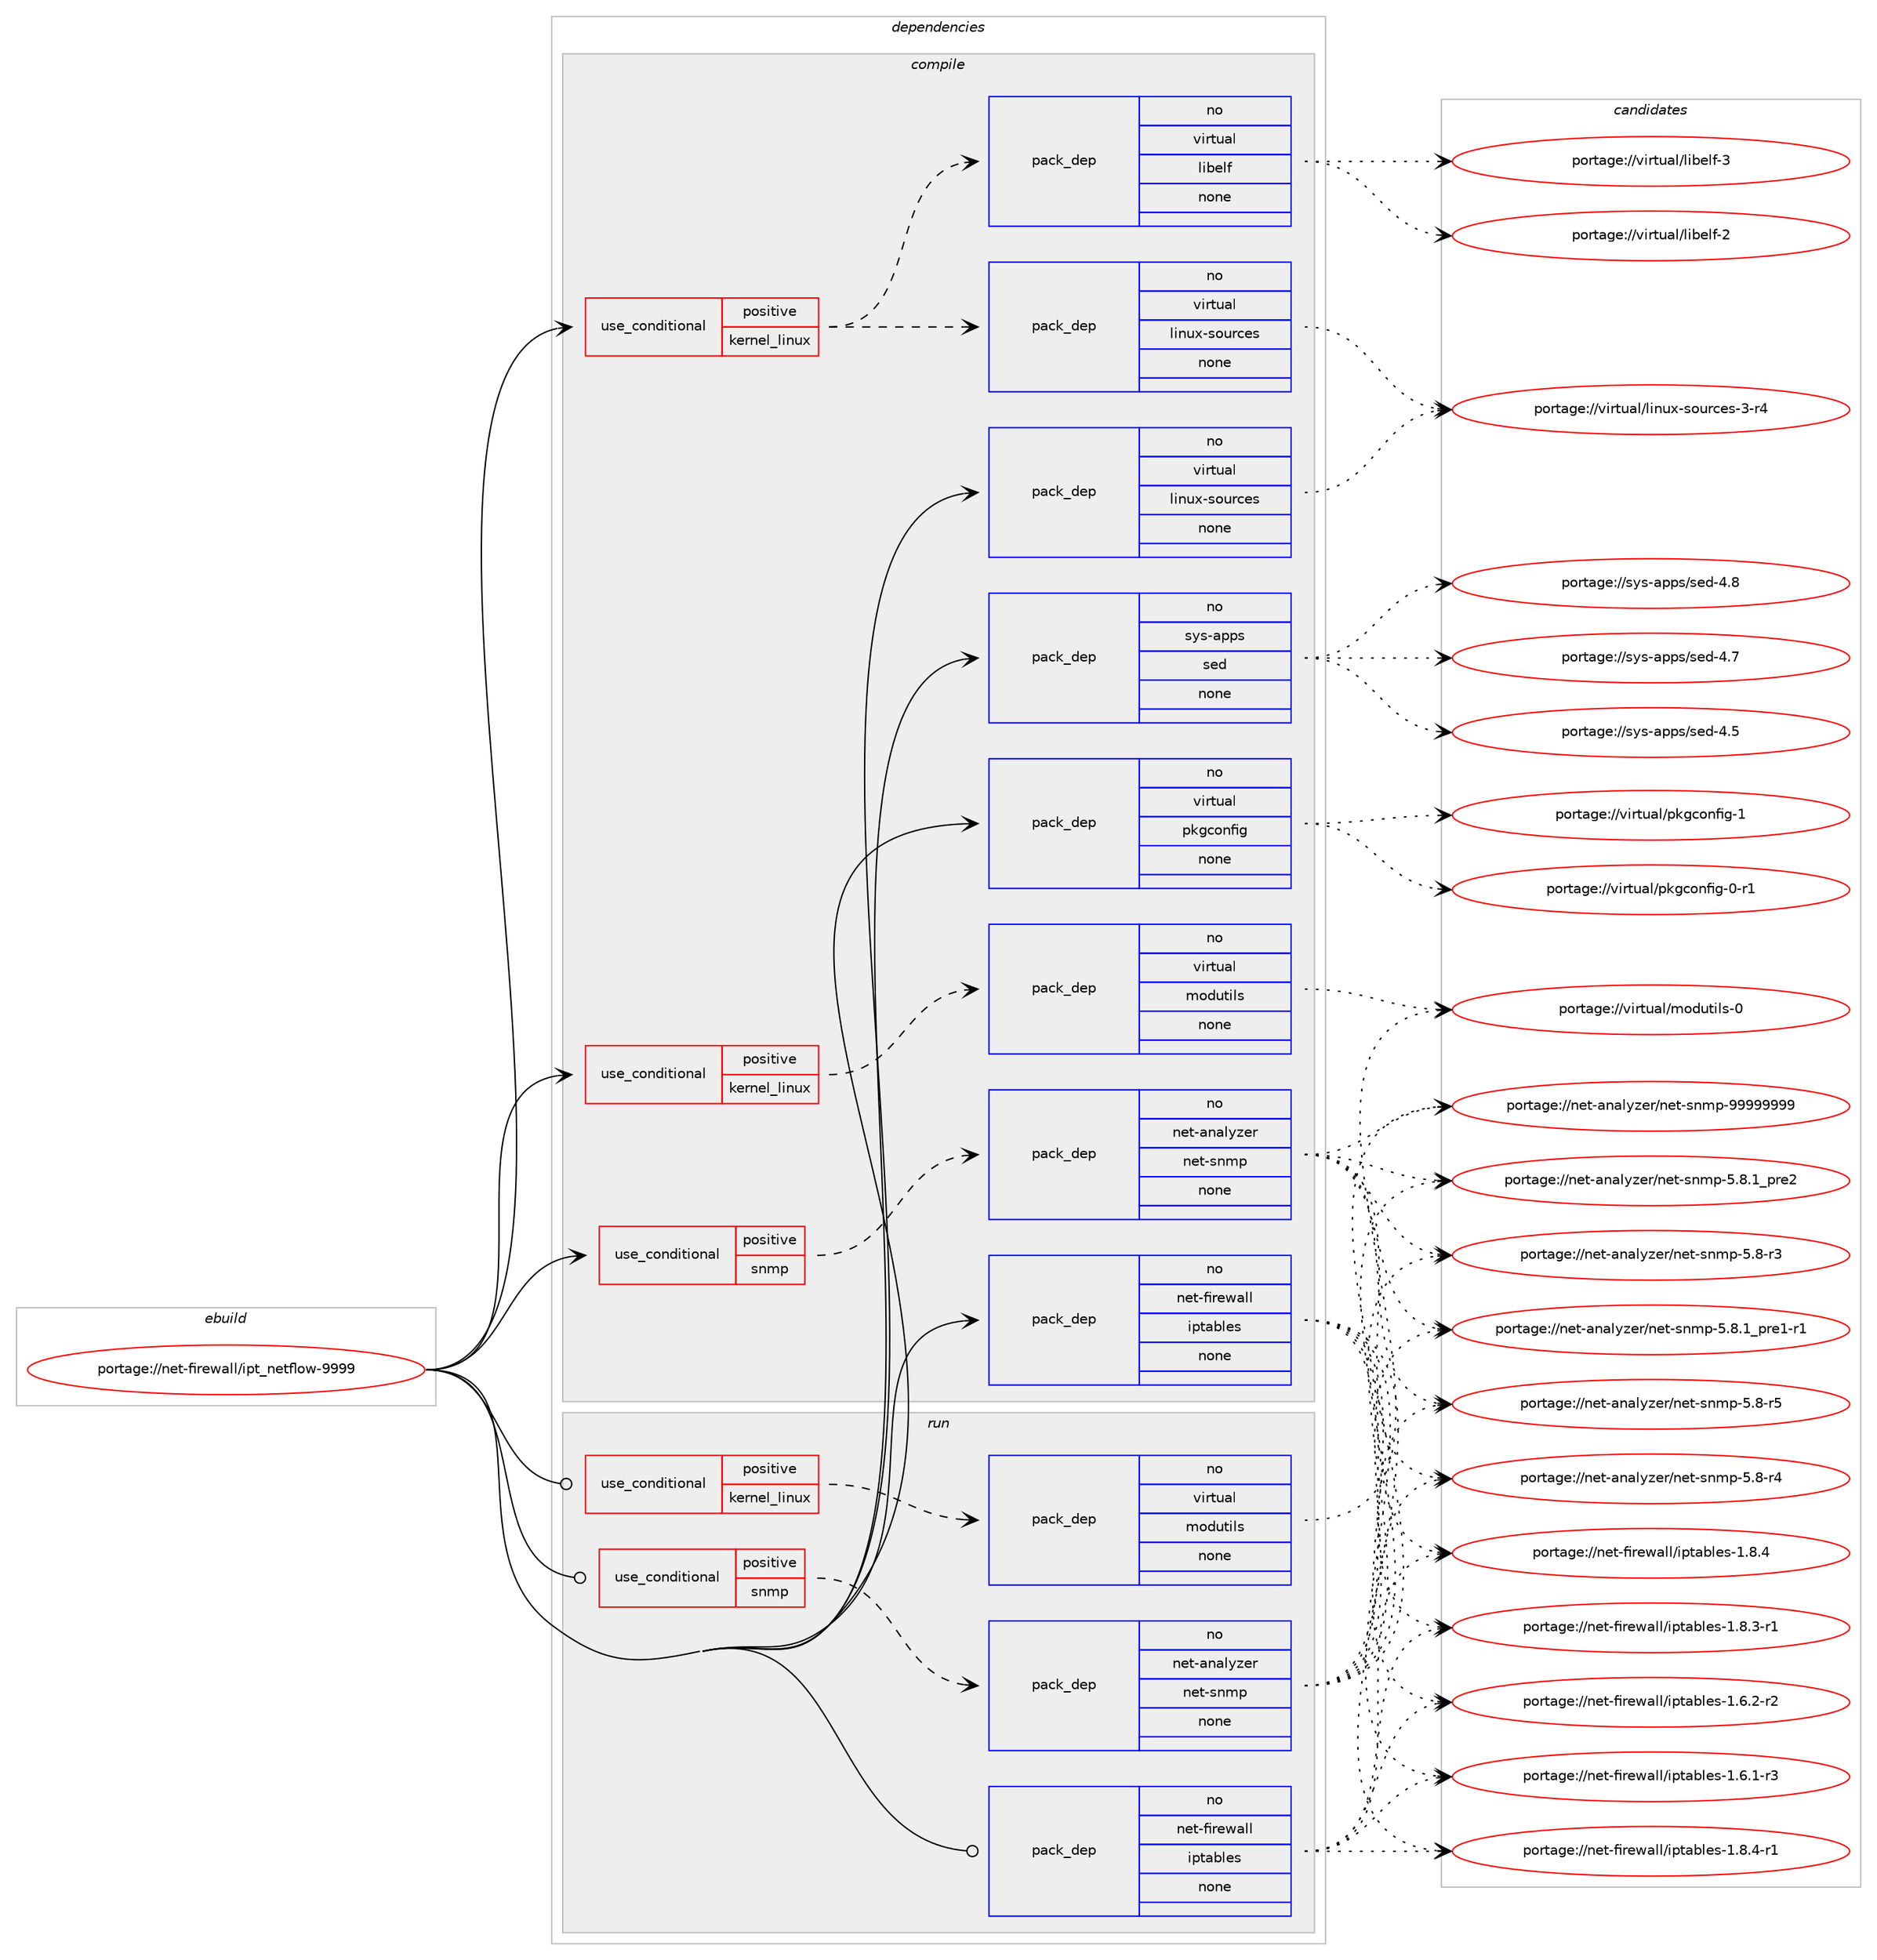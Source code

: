 digraph prolog {

# *************
# Graph options
# *************

newrank=true;
concentrate=true;
compound=true;
graph [rankdir=LR,fontname=Helvetica,fontsize=10,ranksep=1.5];#, ranksep=2.5, nodesep=0.2];
edge  [arrowhead=vee];
node  [fontname=Helvetica,fontsize=10];

# **********
# The ebuild
# **********

subgraph cluster_leftcol {
color=gray;
rank=same;
label=<<i>ebuild</i>>;
id [label="portage://net-firewall/ipt_netflow-9999", color=red, width=4, href="../net-firewall/ipt_netflow-9999.svg"];
}

# ****************
# The dependencies
# ****************

subgraph cluster_midcol {
color=gray;
label=<<i>dependencies</i>>;
subgraph cluster_compile {
fillcolor="#eeeeee";
style=filled;
label=<<i>compile</i>>;
subgraph cond4252 {
dependency24671 [label=<<TABLE BORDER="0" CELLBORDER="1" CELLSPACING="0" CELLPADDING="4"><TR><TD ROWSPAN="3" CELLPADDING="10">use_conditional</TD></TR><TR><TD>positive</TD></TR><TR><TD>kernel_linux</TD></TR></TABLE>>, shape=none, color=red];
subgraph pack20041 {
dependency24672 [label=<<TABLE BORDER="0" CELLBORDER="1" CELLSPACING="0" CELLPADDING="4" WIDTH="220"><TR><TD ROWSPAN="6" CELLPADDING="30">pack_dep</TD></TR><TR><TD WIDTH="110">no</TD></TR><TR><TD>virtual</TD></TR><TR><TD>linux-sources</TD></TR><TR><TD>none</TD></TR><TR><TD></TD></TR></TABLE>>, shape=none, color=blue];
}
dependency24671:e -> dependency24672:w [weight=20,style="dashed",arrowhead="vee"];
subgraph pack20042 {
dependency24673 [label=<<TABLE BORDER="0" CELLBORDER="1" CELLSPACING="0" CELLPADDING="4" WIDTH="220"><TR><TD ROWSPAN="6" CELLPADDING="30">pack_dep</TD></TR><TR><TD WIDTH="110">no</TD></TR><TR><TD>virtual</TD></TR><TR><TD>libelf</TD></TR><TR><TD>none</TD></TR><TR><TD></TD></TR></TABLE>>, shape=none, color=blue];
}
dependency24671:e -> dependency24673:w [weight=20,style="dashed",arrowhead="vee"];
}
id:e -> dependency24671:w [weight=20,style="solid",arrowhead="vee"];
subgraph cond4253 {
dependency24674 [label=<<TABLE BORDER="0" CELLBORDER="1" CELLSPACING="0" CELLPADDING="4"><TR><TD ROWSPAN="3" CELLPADDING="10">use_conditional</TD></TR><TR><TD>positive</TD></TR><TR><TD>kernel_linux</TD></TR></TABLE>>, shape=none, color=red];
subgraph pack20043 {
dependency24675 [label=<<TABLE BORDER="0" CELLBORDER="1" CELLSPACING="0" CELLPADDING="4" WIDTH="220"><TR><TD ROWSPAN="6" CELLPADDING="30">pack_dep</TD></TR><TR><TD WIDTH="110">no</TD></TR><TR><TD>virtual</TD></TR><TR><TD>modutils</TD></TR><TR><TD>none</TD></TR><TR><TD></TD></TR></TABLE>>, shape=none, color=blue];
}
dependency24674:e -> dependency24675:w [weight=20,style="dashed",arrowhead="vee"];
}
id:e -> dependency24674:w [weight=20,style="solid",arrowhead="vee"];
subgraph cond4254 {
dependency24676 [label=<<TABLE BORDER="0" CELLBORDER="1" CELLSPACING="0" CELLPADDING="4"><TR><TD ROWSPAN="3" CELLPADDING="10">use_conditional</TD></TR><TR><TD>positive</TD></TR><TR><TD>snmp</TD></TR></TABLE>>, shape=none, color=red];
subgraph pack20044 {
dependency24677 [label=<<TABLE BORDER="0" CELLBORDER="1" CELLSPACING="0" CELLPADDING="4" WIDTH="220"><TR><TD ROWSPAN="6" CELLPADDING="30">pack_dep</TD></TR><TR><TD WIDTH="110">no</TD></TR><TR><TD>net-analyzer</TD></TR><TR><TD>net-snmp</TD></TR><TR><TD>none</TD></TR><TR><TD></TD></TR></TABLE>>, shape=none, color=blue];
}
dependency24676:e -> dependency24677:w [weight=20,style="dashed",arrowhead="vee"];
}
id:e -> dependency24676:w [weight=20,style="solid",arrowhead="vee"];
subgraph pack20045 {
dependency24678 [label=<<TABLE BORDER="0" CELLBORDER="1" CELLSPACING="0" CELLPADDING="4" WIDTH="220"><TR><TD ROWSPAN="6" CELLPADDING="30">pack_dep</TD></TR><TR><TD WIDTH="110">no</TD></TR><TR><TD>net-firewall</TD></TR><TR><TD>iptables</TD></TR><TR><TD>none</TD></TR><TR><TD></TD></TR></TABLE>>, shape=none, color=blue];
}
id:e -> dependency24678:w [weight=20,style="solid",arrowhead="vee"];
subgraph pack20046 {
dependency24679 [label=<<TABLE BORDER="0" CELLBORDER="1" CELLSPACING="0" CELLPADDING="4" WIDTH="220"><TR><TD ROWSPAN="6" CELLPADDING="30">pack_dep</TD></TR><TR><TD WIDTH="110">no</TD></TR><TR><TD>sys-apps</TD></TR><TR><TD>sed</TD></TR><TR><TD>none</TD></TR><TR><TD></TD></TR></TABLE>>, shape=none, color=blue];
}
id:e -> dependency24679:w [weight=20,style="solid",arrowhead="vee"];
subgraph pack20047 {
dependency24680 [label=<<TABLE BORDER="0" CELLBORDER="1" CELLSPACING="0" CELLPADDING="4" WIDTH="220"><TR><TD ROWSPAN="6" CELLPADDING="30">pack_dep</TD></TR><TR><TD WIDTH="110">no</TD></TR><TR><TD>virtual</TD></TR><TR><TD>linux-sources</TD></TR><TR><TD>none</TD></TR><TR><TD></TD></TR></TABLE>>, shape=none, color=blue];
}
id:e -> dependency24680:w [weight=20,style="solid",arrowhead="vee"];
subgraph pack20048 {
dependency24681 [label=<<TABLE BORDER="0" CELLBORDER="1" CELLSPACING="0" CELLPADDING="4" WIDTH="220"><TR><TD ROWSPAN="6" CELLPADDING="30">pack_dep</TD></TR><TR><TD WIDTH="110">no</TD></TR><TR><TD>virtual</TD></TR><TR><TD>pkgconfig</TD></TR><TR><TD>none</TD></TR><TR><TD></TD></TR></TABLE>>, shape=none, color=blue];
}
id:e -> dependency24681:w [weight=20,style="solid",arrowhead="vee"];
}
subgraph cluster_compileandrun {
fillcolor="#eeeeee";
style=filled;
label=<<i>compile and run</i>>;
}
subgraph cluster_run {
fillcolor="#eeeeee";
style=filled;
label=<<i>run</i>>;
subgraph cond4255 {
dependency24682 [label=<<TABLE BORDER="0" CELLBORDER="1" CELLSPACING="0" CELLPADDING="4"><TR><TD ROWSPAN="3" CELLPADDING="10">use_conditional</TD></TR><TR><TD>positive</TD></TR><TR><TD>kernel_linux</TD></TR></TABLE>>, shape=none, color=red];
subgraph pack20049 {
dependency24683 [label=<<TABLE BORDER="0" CELLBORDER="1" CELLSPACING="0" CELLPADDING="4" WIDTH="220"><TR><TD ROWSPAN="6" CELLPADDING="30">pack_dep</TD></TR><TR><TD WIDTH="110">no</TD></TR><TR><TD>virtual</TD></TR><TR><TD>modutils</TD></TR><TR><TD>none</TD></TR><TR><TD></TD></TR></TABLE>>, shape=none, color=blue];
}
dependency24682:e -> dependency24683:w [weight=20,style="dashed",arrowhead="vee"];
}
id:e -> dependency24682:w [weight=20,style="solid",arrowhead="odot"];
subgraph cond4256 {
dependency24684 [label=<<TABLE BORDER="0" CELLBORDER="1" CELLSPACING="0" CELLPADDING="4"><TR><TD ROWSPAN="3" CELLPADDING="10">use_conditional</TD></TR><TR><TD>positive</TD></TR><TR><TD>snmp</TD></TR></TABLE>>, shape=none, color=red];
subgraph pack20050 {
dependency24685 [label=<<TABLE BORDER="0" CELLBORDER="1" CELLSPACING="0" CELLPADDING="4" WIDTH="220"><TR><TD ROWSPAN="6" CELLPADDING="30">pack_dep</TD></TR><TR><TD WIDTH="110">no</TD></TR><TR><TD>net-analyzer</TD></TR><TR><TD>net-snmp</TD></TR><TR><TD>none</TD></TR><TR><TD></TD></TR></TABLE>>, shape=none, color=blue];
}
dependency24684:e -> dependency24685:w [weight=20,style="dashed",arrowhead="vee"];
}
id:e -> dependency24684:w [weight=20,style="solid",arrowhead="odot"];
subgraph pack20051 {
dependency24686 [label=<<TABLE BORDER="0" CELLBORDER="1" CELLSPACING="0" CELLPADDING="4" WIDTH="220"><TR><TD ROWSPAN="6" CELLPADDING="30">pack_dep</TD></TR><TR><TD WIDTH="110">no</TD></TR><TR><TD>net-firewall</TD></TR><TR><TD>iptables</TD></TR><TR><TD>none</TD></TR><TR><TD></TD></TR></TABLE>>, shape=none, color=blue];
}
id:e -> dependency24686:w [weight=20,style="solid",arrowhead="odot"];
}
}

# **************
# The candidates
# **************

subgraph cluster_choices {
rank=same;
color=gray;
label=<<i>candidates</i>>;

subgraph choice20041 {
color=black;
nodesep=1;
choice1181051141161179710847108105110117120451151111171149910111545514511452 [label="portage://virtual/linux-sources-3-r4", color=red, width=4,href="../virtual/linux-sources-3-r4.svg"];
dependency24672:e -> choice1181051141161179710847108105110117120451151111171149910111545514511452:w [style=dotted,weight="100"];
}
subgraph choice20042 {
color=black;
nodesep=1;
choice1181051141161179710847108105981011081024551 [label="portage://virtual/libelf-3", color=red, width=4,href="../virtual/libelf-3.svg"];
choice1181051141161179710847108105981011081024550 [label="portage://virtual/libelf-2", color=red, width=4,href="../virtual/libelf-2.svg"];
dependency24673:e -> choice1181051141161179710847108105981011081024551:w [style=dotted,weight="100"];
dependency24673:e -> choice1181051141161179710847108105981011081024550:w [style=dotted,weight="100"];
}
subgraph choice20043 {
color=black;
nodesep=1;
choice11810511411611797108471091111001171161051081154548 [label="portage://virtual/modutils-0", color=red, width=4,href="../virtual/modutils-0.svg"];
dependency24675:e -> choice11810511411611797108471091111001171161051081154548:w [style=dotted,weight="100"];
}
subgraph choice20044 {
color=black;
nodesep=1;
choice1101011164597110971081211221011144711010111645115110109112455757575757575757 [label="portage://net-analyzer/net-snmp-99999999", color=red, width=4,href="../net-analyzer/net-snmp-99999999.svg"];
choice11010111645971109710812112210111447110101116451151101091124553465646499511211410150 [label="portage://net-analyzer/net-snmp-5.8.1_pre2", color=red, width=4,href="../net-analyzer/net-snmp-5.8.1_pre2.svg"];
choice110101116459711097108121122101114471101011164511511010911245534656464995112114101494511449 [label="portage://net-analyzer/net-snmp-5.8.1_pre1-r1", color=red, width=4,href="../net-analyzer/net-snmp-5.8.1_pre1-r1.svg"];
choice1101011164597110971081211221011144711010111645115110109112455346564511453 [label="portage://net-analyzer/net-snmp-5.8-r5", color=red, width=4,href="../net-analyzer/net-snmp-5.8-r5.svg"];
choice1101011164597110971081211221011144711010111645115110109112455346564511452 [label="portage://net-analyzer/net-snmp-5.8-r4", color=red, width=4,href="../net-analyzer/net-snmp-5.8-r4.svg"];
choice1101011164597110971081211221011144711010111645115110109112455346564511451 [label="portage://net-analyzer/net-snmp-5.8-r3", color=red, width=4,href="../net-analyzer/net-snmp-5.8-r3.svg"];
dependency24677:e -> choice1101011164597110971081211221011144711010111645115110109112455757575757575757:w [style=dotted,weight="100"];
dependency24677:e -> choice11010111645971109710812112210111447110101116451151101091124553465646499511211410150:w [style=dotted,weight="100"];
dependency24677:e -> choice110101116459711097108121122101114471101011164511511010911245534656464995112114101494511449:w [style=dotted,weight="100"];
dependency24677:e -> choice1101011164597110971081211221011144711010111645115110109112455346564511453:w [style=dotted,weight="100"];
dependency24677:e -> choice1101011164597110971081211221011144711010111645115110109112455346564511452:w [style=dotted,weight="100"];
dependency24677:e -> choice1101011164597110971081211221011144711010111645115110109112455346564511451:w [style=dotted,weight="100"];
}
subgraph choice20045 {
color=black;
nodesep=1;
choice11010111645102105114101119971081084710511211697981081011154549465646524511449 [label="portage://net-firewall/iptables-1.8.4-r1", color=red, width=4,href="../net-firewall/iptables-1.8.4-r1.svg"];
choice1101011164510210511410111997108108471051121169798108101115454946564652 [label="portage://net-firewall/iptables-1.8.4", color=red, width=4,href="../net-firewall/iptables-1.8.4.svg"];
choice11010111645102105114101119971081084710511211697981081011154549465646514511449 [label="portage://net-firewall/iptables-1.8.3-r1", color=red, width=4,href="../net-firewall/iptables-1.8.3-r1.svg"];
choice11010111645102105114101119971081084710511211697981081011154549465446504511450 [label="portage://net-firewall/iptables-1.6.2-r2", color=red, width=4,href="../net-firewall/iptables-1.6.2-r2.svg"];
choice11010111645102105114101119971081084710511211697981081011154549465446494511451 [label="portage://net-firewall/iptables-1.6.1-r3", color=red, width=4,href="../net-firewall/iptables-1.6.1-r3.svg"];
dependency24678:e -> choice11010111645102105114101119971081084710511211697981081011154549465646524511449:w [style=dotted,weight="100"];
dependency24678:e -> choice1101011164510210511410111997108108471051121169798108101115454946564652:w [style=dotted,weight="100"];
dependency24678:e -> choice11010111645102105114101119971081084710511211697981081011154549465646514511449:w [style=dotted,weight="100"];
dependency24678:e -> choice11010111645102105114101119971081084710511211697981081011154549465446504511450:w [style=dotted,weight="100"];
dependency24678:e -> choice11010111645102105114101119971081084710511211697981081011154549465446494511451:w [style=dotted,weight="100"];
}
subgraph choice20046 {
color=black;
nodesep=1;
choice11512111545971121121154711510110045524656 [label="portage://sys-apps/sed-4.8", color=red, width=4,href="../sys-apps/sed-4.8.svg"];
choice11512111545971121121154711510110045524655 [label="portage://sys-apps/sed-4.7", color=red, width=4,href="../sys-apps/sed-4.7.svg"];
choice11512111545971121121154711510110045524653 [label="portage://sys-apps/sed-4.5", color=red, width=4,href="../sys-apps/sed-4.5.svg"];
dependency24679:e -> choice11512111545971121121154711510110045524656:w [style=dotted,weight="100"];
dependency24679:e -> choice11512111545971121121154711510110045524655:w [style=dotted,weight="100"];
dependency24679:e -> choice11512111545971121121154711510110045524653:w [style=dotted,weight="100"];
}
subgraph choice20047 {
color=black;
nodesep=1;
choice1181051141161179710847108105110117120451151111171149910111545514511452 [label="portage://virtual/linux-sources-3-r4", color=red, width=4,href="../virtual/linux-sources-3-r4.svg"];
dependency24680:e -> choice1181051141161179710847108105110117120451151111171149910111545514511452:w [style=dotted,weight="100"];
}
subgraph choice20048 {
color=black;
nodesep=1;
choice1181051141161179710847112107103991111101021051034549 [label="portage://virtual/pkgconfig-1", color=red, width=4,href="../virtual/pkgconfig-1.svg"];
choice11810511411611797108471121071039911111010210510345484511449 [label="portage://virtual/pkgconfig-0-r1", color=red, width=4,href="../virtual/pkgconfig-0-r1.svg"];
dependency24681:e -> choice1181051141161179710847112107103991111101021051034549:w [style=dotted,weight="100"];
dependency24681:e -> choice11810511411611797108471121071039911111010210510345484511449:w [style=dotted,weight="100"];
}
subgraph choice20049 {
color=black;
nodesep=1;
choice11810511411611797108471091111001171161051081154548 [label="portage://virtual/modutils-0", color=red, width=4,href="../virtual/modutils-0.svg"];
dependency24683:e -> choice11810511411611797108471091111001171161051081154548:w [style=dotted,weight="100"];
}
subgraph choice20050 {
color=black;
nodesep=1;
choice1101011164597110971081211221011144711010111645115110109112455757575757575757 [label="portage://net-analyzer/net-snmp-99999999", color=red, width=4,href="../net-analyzer/net-snmp-99999999.svg"];
choice11010111645971109710812112210111447110101116451151101091124553465646499511211410150 [label="portage://net-analyzer/net-snmp-5.8.1_pre2", color=red, width=4,href="../net-analyzer/net-snmp-5.8.1_pre2.svg"];
choice110101116459711097108121122101114471101011164511511010911245534656464995112114101494511449 [label="portage://net-analyzer/net-snmp-5.8.1_pre1-r1", color=red, width=4,href="../net-analyzer/net-snmp-5.8.1_pre1-r1.svg"];
choice1101011164597110971081211221011144711010111645115110109112455346564511453 [label="portage://net-analyzer/net-snmp-5.8-r5", color=red, width=4,href="../net-analyzer/net-snmp-5.8-r5.svg"];
choice1101011164597110971081211221011144711010111645115110109112455346564511452 [label="portage://net-analyzer/net-snmp-5.8-r4", color=red, width=4,href="../net-analyzer/net-snmp-5.8-r4.svg"];
choice1101011164597110971081211221011144711010111645115110109112455346564511451 [label="portage://net-analyzer/net-snmp-5.8-r3", color=red, width=4,href="../net-analyzer/net-snmp-5.8-r3.svg"];
dependency24685:e -> choice1101011164597110971081211221011144711010111645115110109112455757575757575757:w [style=dotted,weight="100"];
dependency24685:e -> choice11010111645971109710812112210111447110101116451151101091124553465646499511211410150:w [style=dotted,weight="100"];
dependency24685:e -> choice110101116459711097108121122101114471101011164511511010911245534656464995112114101494511449:w [style=dotted,weight="100"];
dependency24685:e -> choice1101011164597110971081211221011144711010111645115110109112455346564511453:w [style=dotted,weight="100"];
dependency24685:e -> choice1101011164597110971081211221011144711010111645115110109112455346564511452:w [style=dotted,weight="100"];
dependency24685:e -> choice1101011164597110971081211221011144711010111645115110109112455346564511451:w [style=dotted,weight="100"];
}
subgraph choice20051 {
color=black;
nodesep=1;
choice11010111645102105114101119971081084710511211697981081011154549465646524511449 [label="portage://net-firewall/iptables-1.8.4-r1", color=red, width=4,href="../net-firewall/iptables-1.8.4-r1.svg"];
choice1101011164510210511410111997108108471051121169798108101115454946564652 [label="portage://net-firewall/iptables-1.8.4", color=red, width=4,href="../net-firewall/iptables-1.8.4.svg"];
choice11010111645102105114101119971081084710511211697981081011154549465646514511449 [label="portage://net-firewall/iptables-1.8.3-r1", color=red, width=4,href="../net-firewall/iptables-1.8.3-r1.svg"];
choice11010111645102105114101119971081084710511211697981081011154549465446504511450 [label="portage://net-firewall/iptables-1.6.2-r2", color=red, width=4,href="../net-firewall/iptables-1.6.2-r2.svg"];
choice11010111645102105114101119971081084710511211697981081011154549465446494511451 [label="portage://net-firewall/iptables-1.6.1-r3", color=red, width=4,href="../net-firewall/iptables-1.6.1-r3.svg"];
dependency24686:e -> choice11010111645102105114101119971081084710511211697981081011154549465646524511449:w [style=dotted,weight="100"];
dependency24686:e -> choice1101011164510210511410111997108108471051121169798108101115454946564652:w [style=dotted,weight="100"];
dependency24686:e -> choice11010111645102105114101119971081084710511211697981081011154549465646514511449:w [style=dotted,weight="100"];
dependency24686:e -> choice11010111645102105114101119971081084710511211697981081011154549465446504511450:w [style=dotted,weight="100"];
dependency24686:e -> choice11010111645102105114101119971081084710511211697981081011154549465446494511451:w [style=dotted,weight="100"];
}
}

}
